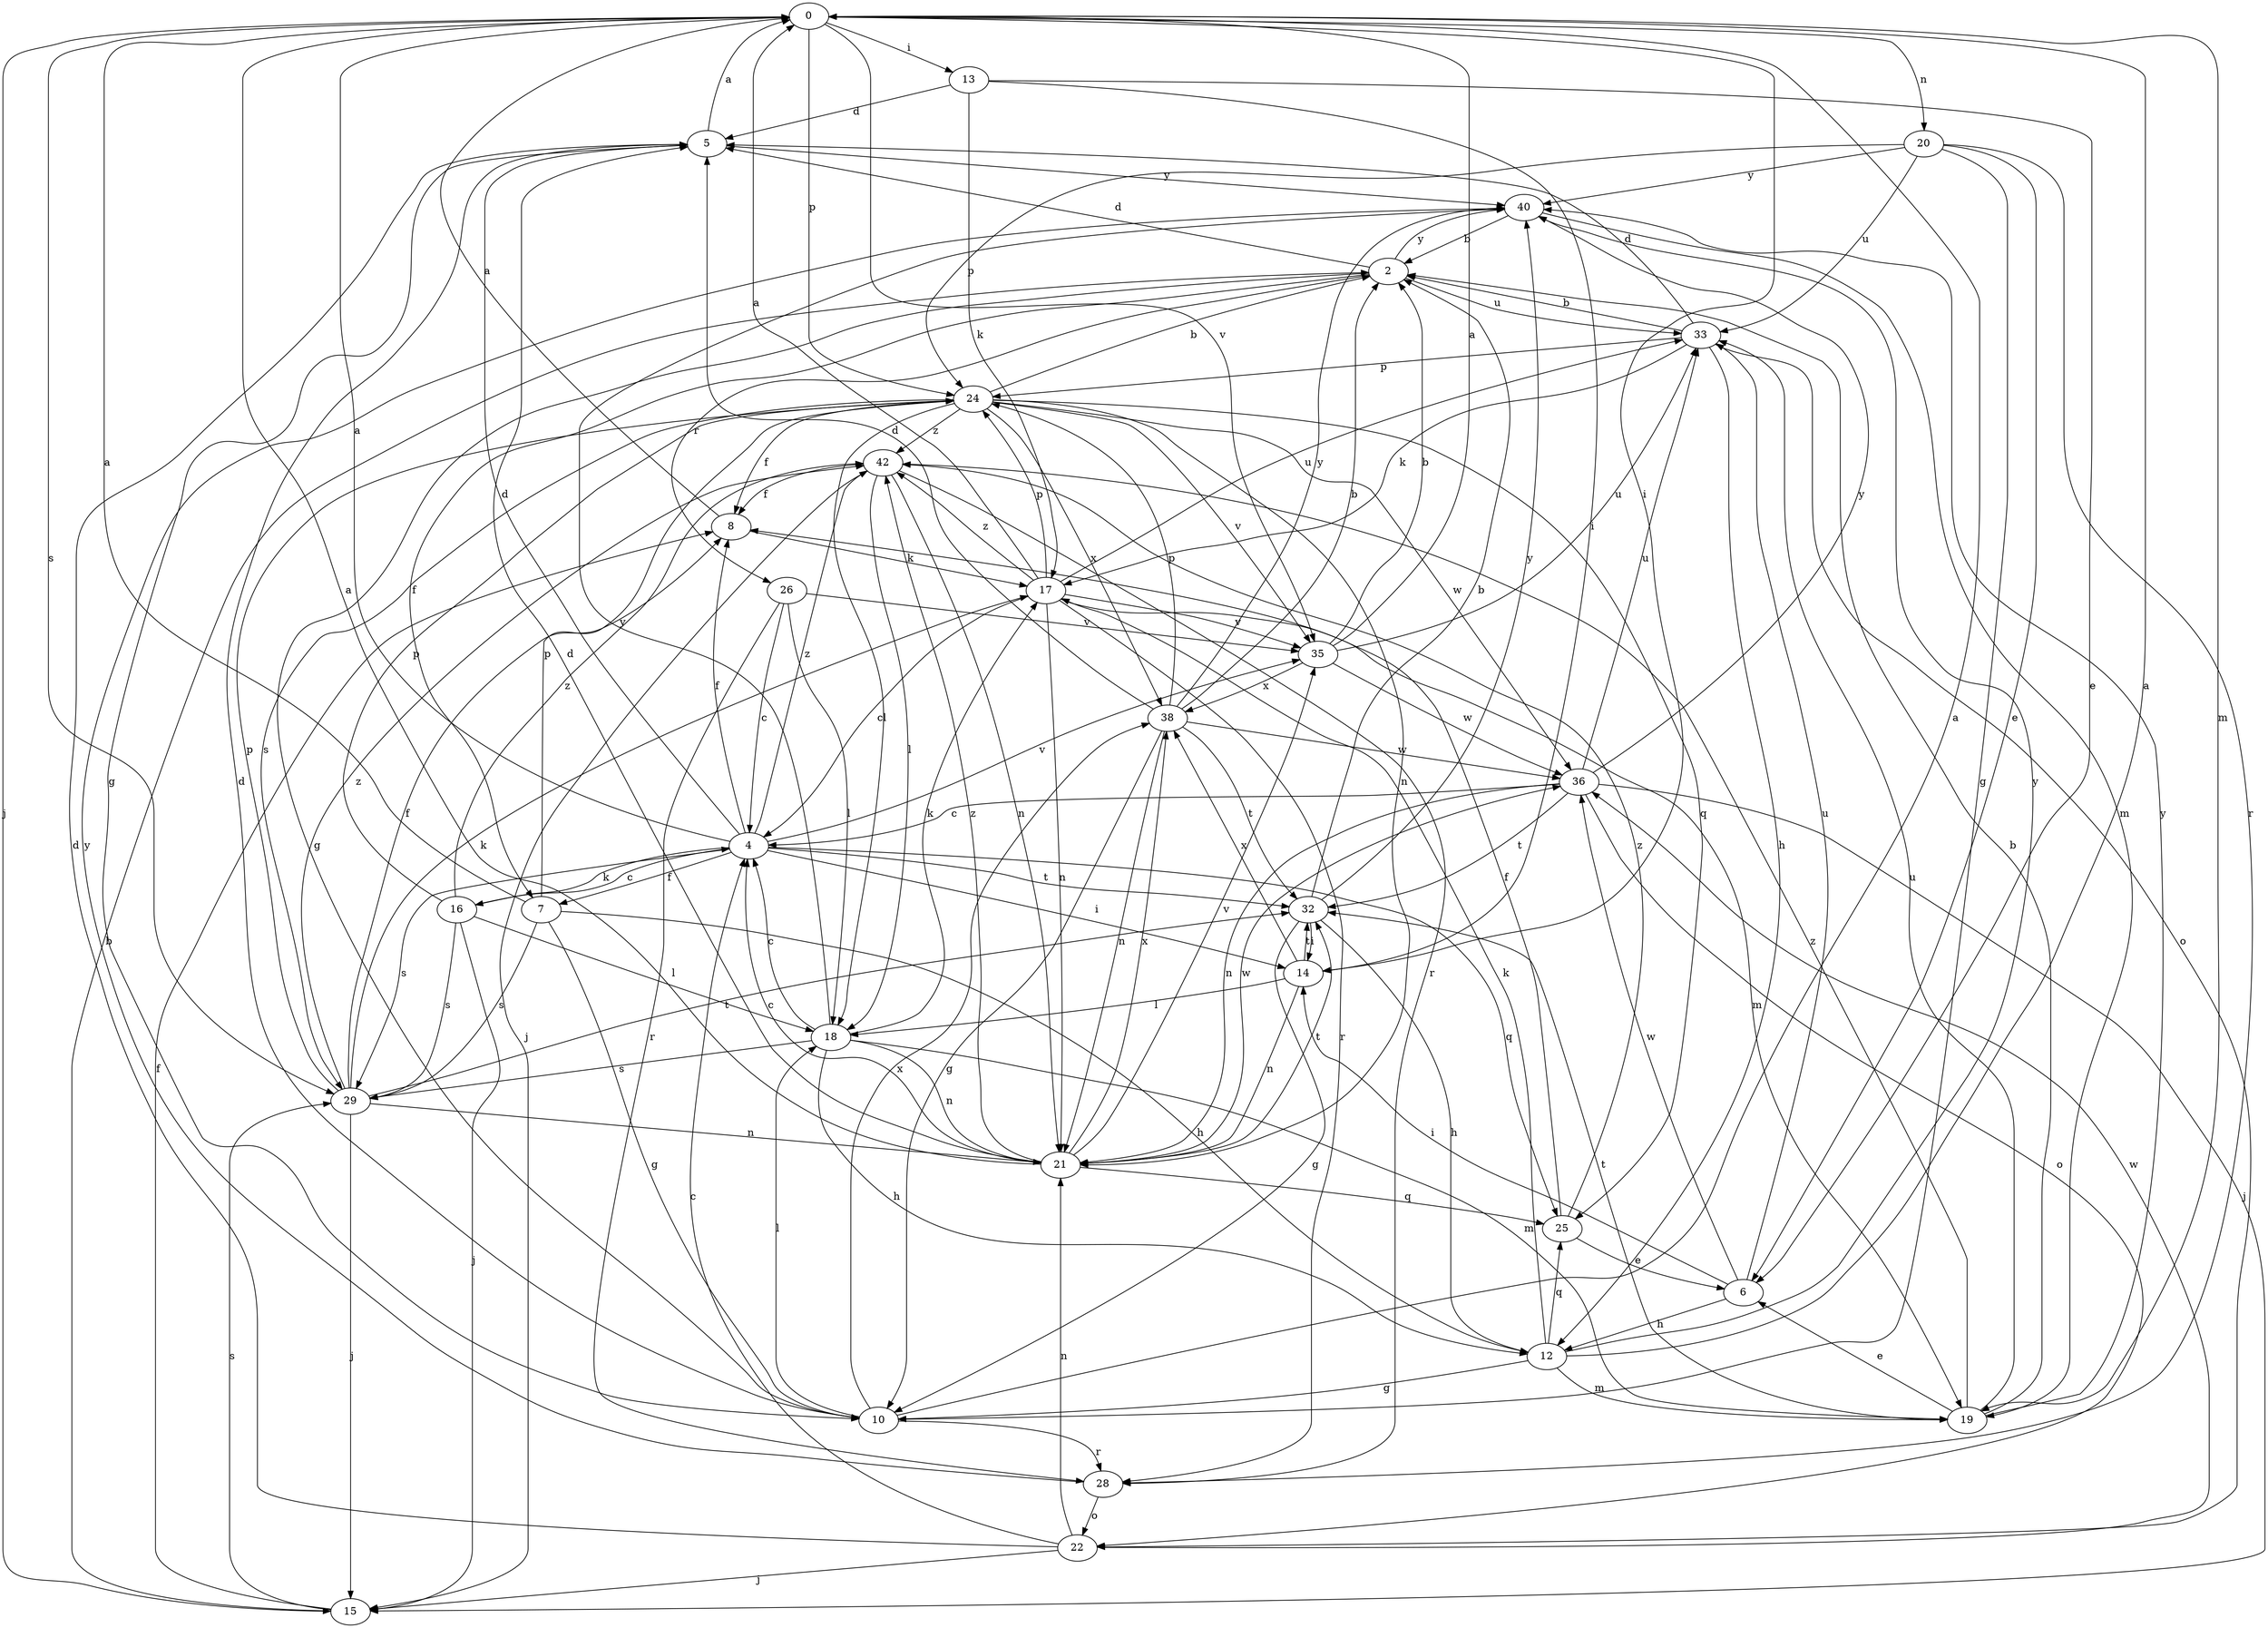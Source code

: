 strict digraph  {
0;
2;
4;
5;
6;
7;
8;
10;
12;
13;
14;
15;
16;
17;
18;
19;
20;
21;
22;
24;
25;
26;
28;
29;
32;
33;
35;
36;
38;
40;
42;
0 -> 13  [label=i];
0 -> 14  [label=i];
0 -> 15  [label=j];
0 -> 19  [label=m];
0 -> 20  [label=n];
0 -> 24  [label=p];
0 -> 29  [label=s];
0 -> 35  [label=v];
2 -> 5  [label=d];
2 -> 7  [label=f];
2 -> 10  [label=g];
2 -> 26  [label=r];
2 -> 33  [label=u];
2 -> 40  [label=y];
4 -> 0  [label=a];
4 -> 5  [label=d];
4 -> 7  [label=f];
4 -> 8  [label=f];
4 -> 14  [label=i];
4 -> 16  [label=k];
4 -> 25  [label=q];
4 -> 29  [label=s];
4 -> 32  [label=t];
4 -> 35  [label=v];
4 -> 42  [label=z];
5 -> 0  [label=a];
5 -> 10  [label=g];
5 -> 40  [label=y];
6 -> 12  [label=h];
6 -> 14  [label=i];
6 -> 33  [label=u];
6 -> 36  [label=w];
7 -> 0  [label=a];
7 -> 10  [label=g];
7 -> 12  [label=h];
7 -> 24  [label=p];
7 -> 29  [label=s];
8 -> 0  [label=a];
8 -> 17  [label=k];
10 -> 0  [label=a];
10 -> 5  [label=d];
10 -> 18  [label=l];
10 -> 28  [label=r];
10 -> 38  [label=x];
12 -> 0  [label=a];
12 -> 10  [label=g];
12 -> 17  [label=k];
12 -> 19  [label=m];
12 -> 25  [label=q];
12 -> 40  [label=y];
13 -> 5  [label=d];
13 -> 6  [label=e];
13 -> 14  [label=i];
13 -> 17  [label=k];
14 -> 18  [label=l];
14 -> 21  [label=n];
14 -> 32  [label=t];
14 -> 38  [label=x];
15 -> 2  [label=b];
15 -> 8  [label=f];
15 -> 29  [label=s];
16 -> 4  [label=c];
16 -> 15  [label=j];
16 -> 18  [label=l];
16 -> 24  [label=p];
16 -> 29  [label=s];
16 -> 42  [label=z];
17 -> 0  [label=a];
17 -> 4  [label=c];
17 -> 19  [label=m];
17 -> 21  [label=n];
17 -> 24  [label=p];
17 -> 28  [label=r];
17 -> 33  [label=u];
17 -> 35  [label=v];
17 -> 42  [label=z];
18 -> 4  [label=c];
18 -> 12  [label=h];
18 -> 17  [label=k];
18 -> 19  [label=m];
18 -> 21  [label=n];
18 -> 29  [label=s];
18 -> 40  [label=y];
19 -> 2  [label=b];
19 -> 6  [label=e];
19 -> 32  [label=t];
19 -> 33  [label=u];
19 -> 40  [label=y];
19 -> 42  [label=z];
20 -> 6  [label=e];
20 -> 10  [label=g];
20 -> 24  [label=p];
20 -> 28  [label=r];
20 -> 33  [label=u];
20 -> 40  [label=y];
21 -> 0  [label=a];
21 -> 4  [label=c];
21 -> 5  [label=d];
21 -> 25  [label=q];
21 -> 32  [label=t];
21 -> 35  [label=v];
21 -> 36  [label=w];
21 -> 38  [label=x];
21 -> 42  [label=z];
22 -> 4  [label=c];
22 -> 5  [label=d];
22 -> 15  [label=j];
22 -> 21  [label=n];
22 -> 36  [label=w];
24 -> 2  [label=b];
24 -> 8  [label=f];
24 -> 18  [label=l];
24 -> 21  [label=n];
24 -> 25  [label=q];
24 -> 29  [label=s];
24 -> 35  [label=v];
24 -> 36  [label=w];
24 -> 38  [label=x];
24 -> 42  [label=z];
25 -> 6  [label=e];
25 -> 8  [label=f];
25 -> 42  [label=z];
26 -> 4  [label=c];
26 -> 18  [label=l];
26 -> 28  [label=r];
26 -> 35  [label=v];
28 -> 22  [label=o];
28 -> 40  [label=y];
29 -> 8  [label=f];
29 -> 15  [label=j];
29 -> 17  [label=k];
29 -> 21  [label=n];
29 -> 24  [label=p];
29 -> 32  [label=t];
29 -> 42  [label=z];
32 -> 2  [label=b];
32 -> 10  [label=g];
32 -> 12  [label=h];
32 -> 14  [label=i];
32 -> 40  [label=y];
33 -> 2  [label=b];
33 -> 5  [label=d];
33 -> 12  [label=h];
33 -> 17  [label=k];
33 -> 22  [label=o];
33 -> 24  [label=p];
35 -> 0  [label=a];
35 -> 2  [label=b];
35 -> 33  [label=u];
35 -> 36  [label=w];
35 -> 38  [label=x];
36 -> 4  [label=c];
36 -> 15  [label=j];
36 -> 21  [label=n];
36 -> 22  [label=o];
36 -> 32  [label=t];
36 -> 33  [label=u];
36 -> 40  [label=y];
38 -> 2  [label=b];
38 -> 5  [label=d];
38 -> 10  [label=g];
38 -> 21  [label=n];
38 -> 24  [label=p];
38 -> 32  [label=t];
38 -> 36  [label=w];
38 -> 40  [label=y];
40 -> 2  [label=b];
40 -> 19  [label=m];
42 -> 8  [label=f];
42 -> 15  [label=j];
42 -> 18  [label=l];
42 -> 21  [label=n];
42 -> 28  [label=r];
}
